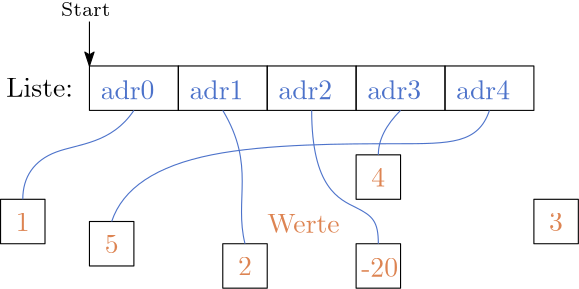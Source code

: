 <?xml version="1.0"?>
<!DOCTYPE ipe SYSTEM "ipe.dtd">
<ipe version="70212" creator="Ipe 7.2.13">
<info created="D:20210625163147" modified="D:20211024150240"/>
<ipestyle name="basic">
<symbol name="arrow/arc(spx)">
<path stroke="sym-stroke" fill="sym-stroke" pen="sym-pen">
0 0 m
-1 0.333 l
-1 -0.333 l
h
</path>
</symbol>
<symbol name="arrow/farc(spx)">
<path stroke="sym-stroke" fill="white" pen="sym-pen">
0 0 m
-1 0.333 l
-1 -0.333 l
h
</path>
</symbol>
<symbol name="arrow/ptarc(spx)">
<path stroke="sym-stroke" fill="sym-stroke" pen="sym-pen">
0 0 m
-1 0.333 l
-0.8 0 l
-1 -0.333 l
h
</path>
</symbol>
<symbol name="arrow/fptarc(spx)">
<path stroke="sym-stroke" fill="white" pen="sym-pen">
0 0 m
-1 0.333 l
-0.8 0 l
-1 -0.333 l
h
</path>
</symbol>
<symbol name="mark/circle(sx)" transformations="translations">
<path fill="sym-stroke">
0.6 0 0 0.6 0 0 e
0.4 0 0 0.4 0 0 e
</path>
</symbol>
<symbol name="mark/disk(sx)" transformations="translations">
<path fill="sym-stroke">
0.6 0 0 0.6 0 0 e
</path>
</symbol>
<symbol name="mark/fdisk(sfx)" transformations="translations">
<group>
<path fill="sym-fill">
0.5 0 0 0.5 0 0 e
</path>
<path fill="sym-stroke" fillrule="eofill">
0.6 0 0 0.6 0 0 e
0.4 0 0 0.4 0 0 e
</path>
</group>
</symbol>
<symbol name="mark/box(sx)" transformations="translations">
<path fill="sym-stroke" fillrule="eofill">
-0.6 -0.6 m
0.6 -0.6 l
0.6 0.6 l
-0.6 0.6 l
h
-0.4 -0.4 m
0.4 -0.4 l
0.4 0.4 l
-0.4 0.4 l
h
</path>
</symbol>
<symbol name="mark/square(sx)" transformations="translations">
<path fill="sym-stroke">
-0.6 -0.6 m
0.6 -0.6 l
0.6 0.6 l
-0.6 0.6 l
h
</path>
</symbol>
<symbol name="mark/fsquare(sfx)" transformations="translations">
<group>
<path fill="sym-fill">
-0.5 -0.5 m
0.5 -0.5 l
0.5 0.5 l
-0.5 0.5 l
h
</path>
<path fill="sym-stroke" fillrule="eofill">
-0.6 -0.6 m
0.6 -0.6 l
0.6 0.6 l
-0.6 0.6 l
h
-0.4 -0.4 m
0.4 -0.4 l
0.4 0.4 l
-0.4 0.4 l
h
</path>
</group>
</symbol>
<symbol name="mark/cross(sx)" transformations="translations">
<group>
<path fill="sym-stroke">
-0.43 -0.57 m
0.57 0.43 l
0.43 0.57 l
-0.57 -0.43 l
h
</path>
<path fill="sym-stroke">
-0.43 0.57 m
0.57 -0.43 l
0.43 -0.57 l
-0.57 0.43 l
h
</path>
</group>
</symbol>
<symbol name="arrow/fnormal(spx)">
<path stroke="sym-stroke" fill="white" pen="sym-pen">
0 0 m
-1 0.333 l
-1 -0.333 l
h
</path>
</symbol>
<symbol name="arrow/pointed(spx)">
<path stroke="sym-stroke" fill="sym-stroke" pen="sym-pen">
0 0 m
-1 0.333 l
-0.8 0 l
-1 -0.333 l
h
</path>
</symbol>
<symbol name="arrow/fpointed(spx)">
<path stroke="sym-stroke" fill="white" pen="sym-pen">
0 0 m
-1 0.333 l
-0.8 0 l
-1 -0.333 l
h
</path>
</symbol>
<symbol name="arrow/linear(spx)">
<path stroke="sym-stroke" pen="sym-pen">
-1 0.333 m
0 0 l
-1 -0.333 l
</path>
</symbol>
<symbol name="arrow/fdouble(spx)">
<path stroke="sym-stroke" fill="white" pen="sym-pen">
0 0 m
-1 0.333 l
-1 -0.333 l
h
-1 0 m
-2 0.333 l
-2 -0.333 l
h
</path>
</symbol>
<symbol name="arrow/double(spx)">
<path stroke="sym-stroke" fill="sym-stroke" pen="sym-pen">
0 0 m
-1 0.333 l
-1 -0.333 l
h
-1 0 m
-2 0.333 l
-2 -0.333 l
h
</path>
</symbol>
<pen name="heavier" value="0.8"/>
<pen name="fat" value="1.2"/>
<pen name="ultrafat" value="2"/>
<symbolsize name="large" value="5"/>
<symbolsize name="small" value="2"/>
<symbolsize name="tiny" value="1.1"/>
<arrowsize name="large" value="10"/>
<arrowsize name="small" value="5"/>
<arrowsize name="tiny" value="3"/>
<color name="sbblue" value="0.298 0.447 0.79"/>
<color name="sbgreen" value="0.333 0.658 0.407"/>
<color name="sborange" value="0.866 0.517 0.321"/>
<color name="sbred" value="0.768 0.305 0.321"/>
<color name="sbpurple" value="0.505 0.447 0.698"/>
<color name="red" value="1 0 0"/>
<color name="green" value="0 1 0"/>
<color name="blue" value="0 0 1"/>
<color name="yellow" value="1 1 0"/>
<color name="orange" value="1 0.647 0"/>
<color name="gold" value="1 0.843 0"/>
<color name="purple" value="0.627 0.125 0.941"/>
<color name="gray" value="0.745"/>
<color name="brown" value="0.647 0.165 0.165"/>
<color name="navy" value="0 0 0.502"/>
<color name="pink" value="1 0.753 0.796"/>
<color name="seagreen" value="0.18 0.545 0.341"/>
<color name="turquoise" value="0.251 0.878 0.816"/>
<color name="violet" value="0.933 0.51 0.933"/>
<color name="darkblue" value="0 0 0.545"/>
<color name="darkcyan" value="0 0.545 0.545"/>
<color name="darkgray" value="0.663"/>
<color name="verydarkgray" value="0.4"/>
<color name="darkgreen" value="0 0.392 0"/>
<color name="darkmagenta" value="0.545 0 0.545"/>
<color name="darkorange" value="1 0.549 0"/>
<color name="darkred" value="0.545 0 0"/>
<color name="lightblue" value="0.678 0.847 0.902"/>
<color name="lightcyan" value="0.878 1 1"/>
<color name="lightgray" value="0.827"/>
<color name="lightgreen" value="0.565 0.933 0.565"/>
<color name="lightyellow" value="1 1 0.878"/>
<dashstyle name="dashed" value="[4] 0"/>
<dashstyle name="dotted" value="[1 3] 0"/>
<dashstyle name="dash dotted" value="[4 2 1 2] 0"/>
<dashstyle name="dash dot dotted" value="[4 2 1 2 1 2] 0"/>
<textsize name="large" value="\large"/>
<textsize name="Large" value="\Large"/>
<textsize name="LARGE" value="\LARGE"/>
<textsize name="huge" value="\huge"/>
<textsize name="Huge" value="\Huge"/>
<textsize name="small" value="\small"/>
<textsize name="footnote" value="\footnotesize"/>
<textsize name="tiny" value="\tiny"/>
<textstyle name="center" begin="\begin{center}" end="\end{center}"/>
<textstyle name="itemize" begin="\begin{itemize}" end="\end{itemize}"/>
<textstyle name="item" begin="\begin{itemize}\item{}" end="\end{itemize}"/>
<gridsize name="4 pts" value="4"/>
<gridsize name="8 pts (~3 mm)" value="8"/>
<gridsize name="16 pts (~6 mm)" value="16"/>
<gridsize name="32 pts (~12 mm)" value="32"/>
<gridsize name="10 pts (~3.5 mm)" value="10"/>
<gridsize name="20 pts (~7 mm)" value="20"/>
<gridsize name="14 pts (~5 mm)" value="14"/>
<gridsize name="28 pts (~10 mm)" value="28"/>
<gridsize name="56 pts (~20 mm)" value="56"/>
<anglesize name="90 deg" value="90"/>
<anglesize name="60 deg" value="60"/>
<anglesize name="45 deg" value="45"/>
<anglesize name="30 deg" value="30"/>
<anglesize name="22.5 deg" value="22.5"/>
<opacity name="10%" value="0.1"/>
<opacity name="30%" value="0.3"/>
<opacity name="50%" value="0.5"/>
<opacity name="75%" value="0.75"/>
<tiling name="falling" angle="-60" step="4" width="1"/>
<tiling name="rising" angle="30" step="4" width="1"/>
</ipestyle>
<page>
<layer name="alpha"/>
<view layers="alpha" active="alpha"/>
<text layer="alpha" matrix="1 0 0 1 6.07374 -67.1266" transformations="translations" pos="44 760" stroke="black" type="label" width="23.993" height="6.808" depth="0" valign="baseline">Liste:</text>
<path matrix="1 0 0 1 0 -96" stroke="black" arrow="ptarc/small">
80 816 m
80 800 l
</path>
<text matrix="1 0 0 1 -10.2005 -102.02" transformations="translations" pos="80 824" stroke="black" type="label" width="17.711" height="4.765" depth="0" valign="baseline" size="7">Start</text>
<path stroke="black">
80 704 m
80 688 l
112 688 l
112 704 l
h
</path>
<path stroke="black">
112 704 m
112 688 l
144 688 l
144 704 l
h
</path>
<path stroke="black">
144 704 m
144 688 l
176 688 l
176 704 l
h
</path>
<path stroke="black">
176 704 m
176 688 l
208 688 l
208 704 l
h
</path>
<path stroke="black">
208 704 m
208 688 l
240 688 l
240 704 l
h
</path>
<text matrix="1 0 0 1 0 -4" transformations="translations" pos="84 696" stroke="sbblue" type="label" width="19.4" height="6.918" depth="0" valign="baseline">adr0</text>
<text matrix="1 0 0 1 32 -4" transformations="translations" pos="84 696" stroke="sbblue" type="label" width="19.4" height="6.918" depth="0" valign="baseline">adr1</text>
<text matrix="1 0 0 1 64 -4" transformations="translations" pos="84 696" stroke="sbblue" type="label" width="19.4" height="6.918" depth="0" valign="baseline">adr2</text>
<text matrix="1 0 0 1 96 -4" transformations="translations" pos="84 696" stroke="sbblue" type="label" width="19.4" height="6.918" depth="0" valign="baseline">adr3</text>
<text matrix="1 0 0 1 128 -4" transformations="translations" pos="84 696" stroke="sbblue" type="label" width="19.4" height="6.918" depth="0" valign="baseline">adr4</text>
<path stroke="black">
48 656 m
48 640 l
64 640 l
64 656 l
h
</path>
<path stroke="black">
128 640 m
128 624 l
144 624 l
144 640 l
h
</path>
<path matrix="1 0 0 1 -16 64" stroke="black">
192 608 m
192 592 l
208 592 l
208 608 l
h
</path>
<path stroke="black">
240 656 m
240 640 l
256 640 l
256 656 l
h
</path>
<text matrix="1 0 0 1 1.46955 -3.42896" transformations="translations" pos="52 648" stroke="sborange" type="label" width="4.981" height="6.42" depth="0" valign="baseline">1</text>
<text matrix="1 0 0 1 81.4695 -19.429" transformations="translations" pos="52 648" stroke="sborange" type="label" width="4.981" height="6.42" depth="0" valign="baseline">2</text>
<text matrix="1 0 0 1 129.47 12.571" transformations="translations" pos="52 648" stroke="sborange" type="label" width="4.981" height="6.42" depth="0" valign="baseline">4</text>
<text matrix="1 0 0 1 193.47 -3.42896" transformations="translations" pos="52 648" stroke="sborange" type="label" width="4.981" height="6.42" depth="0" valign="baseline">3</text>
<path matrix="1 0 0 1 -112 40" stroke="black">
192 608 m
192 592 l
208 592 l
208 608 l
h
</path>
<text matrix="1 0 0 1 33.47 -11.429" transformations="translations" pos="52 648" stroke="sborange" type="label" width="4.981" height="6.42" depth="0" valign="baseline">5</text>
<path stroke="sbblue">
96 688 m
88 676
64 676
56 664
56 656 c
</path>
<path stroke="sbblue">
128 688 m
140 668
132 656
136 640 c
</path>
<path stroke="sbblue">
192 688 m
184 680
184 672 c
</path>
<path stroke="sbblue">
224 688 m
220 676
200 676
116 676
92 660
88 648 c
</path>
<text matrix="1 0 0 1 120 -4" transformations="translations" pos="24 648" stroke="sborange" type="label" width="26.041" height="6.808" depth="0" valign="baseline">Werte</text>
<path matrix="1 0 0 1 -16 32" stroke="black">
192 608 m
192 592 l
208 592 l
208 608 l
h
</path>
<text matrix="1 0 0 1 125.81 -19.8812" transformations="translations" pos="52 648" stroke="sborange" type="label" width="13.284" height="6.42" depth="0" valign="baseline">-20</text>
<path stroke="sbblue">
160 688 m
160 660
180 652
184 648
184 640 c
</path>
</page>
</ipe>

